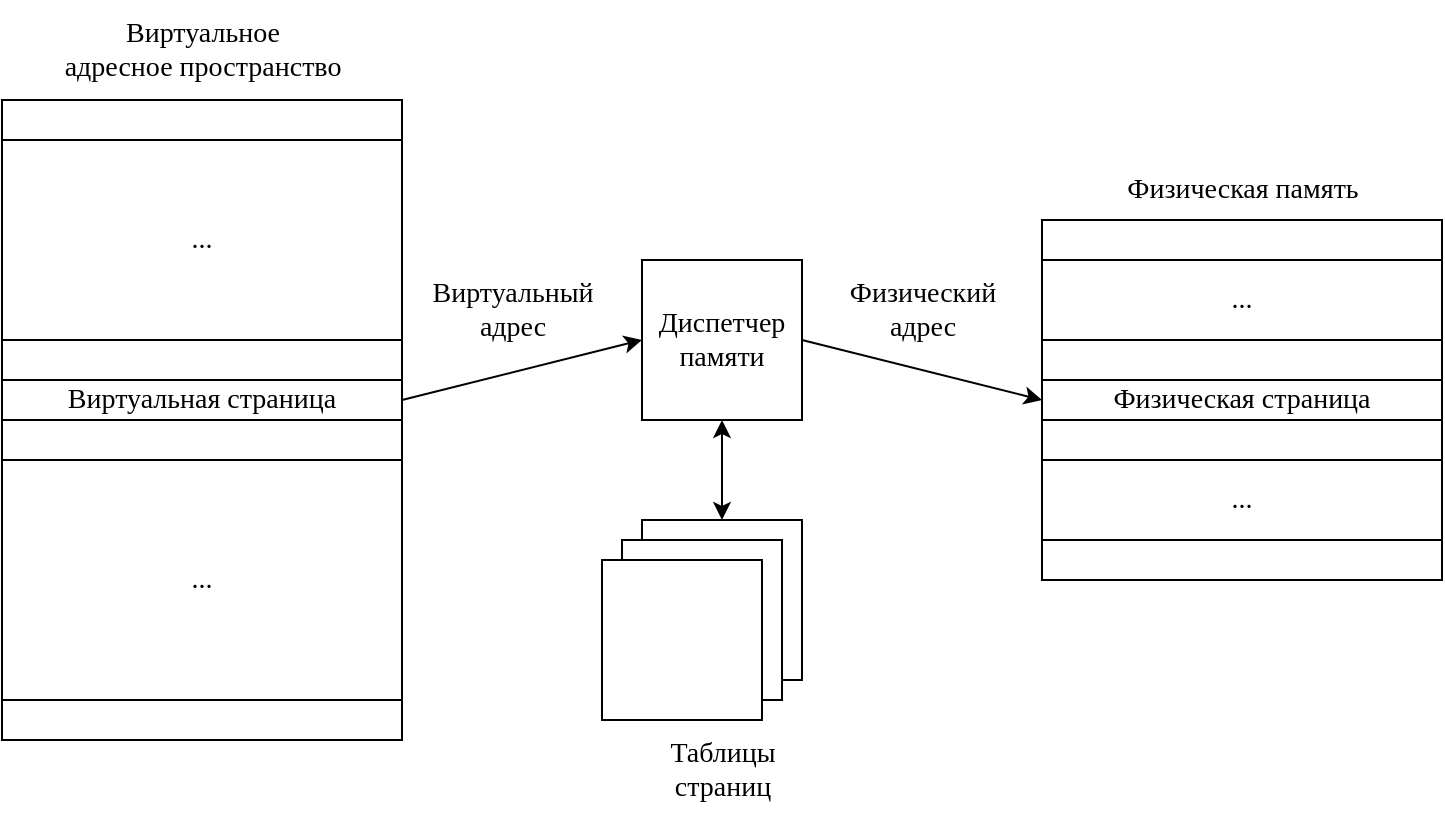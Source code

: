 <mxfile version="21.0.2" type="device"><diagram name="Страница 1" id="C5s4u0eAXixPh2OZCMHp"><mxGraphModel dx="978" dy="591" grid="1" gridSize="10" guides="1" tooltips="1" connect="1" arrows="1" fold="1" page="1" pageScale="1" pageWidth="800" pageHeight="450" math="0" shadow="0"><root><mxCell id="0"/><mxCell id="1" parent="0"/><mxCell id="uFB5_yezrqYTlGzp89d3-5" value="" style="rounded=0;whiteSpace=wrap;html=1;" vertex="1" parent="1"><mxGeometry x="40" y="70" width="200" height="320" as="geometry"/></mxCell><mxCell id="uFB5_yezrqYTlGzp89d3-6" value="" style="rounded=0;whiteSpace=wrap;html=1;fontFamily=Times New Roman;fontSize=14;" vertex="1" parent="1"><mxGeometry x="40" y="70" width="200" height="20" as="geometry"/></mxCell><mxCell id="uFB5_yezrqYTlGzp89d3-7" value="Физическая память" style="text;html=1;align=center;verticalAlign=middle;resizable=0;points=[];autosize=1;strokeColor=none;fillColor=none;fontFamily=Times New Roman;fontSize=14;" vertex="1" parent="1"><mxGeometry x="590" y="100" width="140" height="30" as="geometry"/></mxCell><mxCell id="uFB5_yezrqYTlGzp89d3-21" value="Виртуальное &lt;br&gt;адресное пространство" style="text;html=1;align=center;verticalAlign=middle;resizable=0;points=[];autosize=1;strokeColor=none;fillColor=none;fontFamily=Times New Roman;fontSize=14;" vertex="1" parent="1"><mxGeometry x="60" y="20" width="160" height="50" as="geometry"/></mxCell><mxCell id="uFB5_yezrqYTlGzp89d3-34" value="..." style="rounded=0;whiteSpace=wrap;html=1;fontFamily=Times New Roman;fontSize=14;" vertex="1" parent="1"><mxGeometry x="40" y="90" width="200" height="100" as="geometry"/></mxCell><mxCell id="uFB5_yezrqYTlGzp89d3-44" style="rounded=0;orthogonalLoop=1;jettySize=auto;html=1;exitX=1;exitY=0.5;exitDx=0;exitDy=0;entryX=0;entryY=0.5;entryDx=0;entryDy=0;" edge="1" parent="1" source="uFB5_yezrqYTlGzp89d3-35" target="uFB5_yezrqYTlGzp89d3-42"><mxGeometry relative="1" as="geometry"/></mxCell><mxCell id="uFB5_yezrqYTlGzp89d3-35" value="Виртуальная страница" style="rounded=0;whiteSpace=wrap;html=1;fontFamily=Times New Roman;fontSize=14;" vertex="1" parent="1"><mxGeometry x="40" y="210" width="200" height="20" as="geometry"/></mxCell><mxCell id="uFB5_yezrqYTlGzp89d3-36" value="" style="rounded=0;whiteSpace=wrap;html=1;fontFamily=Times New Roman;fontSize=14;" vertex="1" parent="1"><mxGeometry x="40" y="370" width="200" height="20" as="geometry"/></mxCell><mxCell id="uFB5_yezrqYTlGzp89d3-38" value="..." style="rounded=0;whiteSpace=wrap;html=1;fontFamily=Times New Roman;fontSize=14;" vertex="1" parent="1"><mxGeometry x="40" y="250" width="200" height="120" as="geometry"/></mxCell><mxCell id="uFB5_yezrqYTlGzp89d3-39" value="" style="rounded=0;whiteSpace=wrap;html=1;fontFamily=Times New Roman;fontSize=14;" vertex="1" parent="1"><mxGeometry x="40" y="230" width="200" height="20" as="geometry"/></mxCell><mxCell id="uFB5_yezrqYTlGzp89d3-40" value="" style="rounded=0;whiteSpace=wrap;html=1;fontFamily=Times New Roman;fontSize=14;" vertex="1" parent="1"><mxGeometry x="40" y="190" width="200" height="20" as="geometry"/></mxCell><mxCell id="uFB5_yezrqYTlGzp89d3-69" style="rounded=0;orthogonalLoop=1;jettySize=auto;html=1;exitX=1;exitY=0.5;exitDx=0;exitDy=0;entryX=0;entryY=0.5;entryDx=0;entryDy=0;" edge="1" parent="1" source="uFB5_yezrqYTlGzp89d3-42" target="uFB5_yezrqYTlGzp89d3-61"><mxGeometry relative="1" as="geometry"/></mxCell><mxCell id="uFB5_yezrqYTlGzp89d3-42" value="Диспетчер памяти" style="rounded=0;whiteSpace=wrap;html=1;fontFamily=Times New Roman;fontSize=14;" vertex="1" parent="1"><mxGeometry x="360" y="150" width="80" height="80" as="geometry"/></mxCell><mxCell id="uFB5_yezrqYTlGzp89d3-45" value="" style="whiteSpace=wrap;html=1;aspect=fixed;" vertex="1" parent="1"><mxGeometry x="360" y="280" width="80" height="80" as="geometry"/></mxCell><mxCell id="uFB5_yezrqYTlGzp89d3-46" value="" style="whiteSpace=wrap;html=1;aspect=fixed;" vertex="1" parent="1"><mxGeometry x="350" y="290" width="80" height="80" as="geometry"/></mxCell><mxCell id="uFB5_yezrqYTlGzp89d3-47" value="" style="whiteSpace=wrap;html=1;aspect=fixed;" vertex="1" parent="1"><mxGeometry x="340" y="300" width="80" height="80" as="geometry"/></mxCell><mxCell id="uFB5_yezrqYTlGzp89d3-48" value="Таблицы&lt;br&gt;страниц" style="text;html=1;align=center;verticalAlign=middle;resizable=0;points=[];autosize=1;strokeColor=none;fillColor=none;fontFamily=Times New Roman;fontSize=14;" vertex="1" parent="1"><mxGeometry x="360" y="380" width="80" height="50" as="geometry"/></mxCell><mxCell id="uFB5_yezrqYTlGzp89d3-49" value="" style="endArrow=classic;startArrow=classic;html=1;rounded=0;entryX=0.5;entryY=1;entryDx=0;entryDy=0;exitX=0.5;exitY=0;exitDx=0;exitDy=0;" edge="1" parent="1" source="uFB5_yezrqYTlGzp89d3-45" target="uFB5_yezrqYTlGzp89d3-42"><mxGeometry width="50" height="50" relative="1" as="geometry"><mxPoint x="380" y="380" as="sourcePoint"/><mxPoint x="400" y="290" as="targetPoint"/></mxGeometry></mxCell><mxCell id="uFB5_yezrqYTlGzp89d3-58" value="" style="rounded=0;whiteSpace=wrap;html=1;" vertex="1" parent="1"><mxGeometry x="560" y="130" width="200" height="180" as="geometry"/></mxCell><mxCell id="uFB5_yezrqYTlGzp89d3-59" value="" style="rounded=0;whiteSpace=wrap;html=1;fontFamily=Times New Roman;fontSize=14;" vertex="1" parent="1"><mxGeometry x="560" y="130" width="200" height="20" as="geometry"/></mxCell><mxCell id="uFB5_yezrqYTlGzp89d3-60" value="..." style="rounded=0;whiteSpace=wrap;html=1;fontFamily=Times New Roman;fontSize=14;" vertex="1" parent="1"><mxGeometry x="560" y="150" width="200" height="40" as="geometry"/></mxCell><mxCell id="uFB5_yezrqYTlGzp89d3-61" value="Физическая страница" style="rounded=0;whiteSpace=wrap;html=1;fontFamily=Times New Roman;fontSize=14;" vertex="1" parent="1"><mxGeometry x="560" y="210" width="200" height="20" as="geometry"/></mxCell><mxCell id="uFB5_yezrqYTlGzp89d3-62" value="" style="rounded=0;whiteSpace=wrap;html=1;fontFamily=Times New Roman;fontSize=14;" vertex="1" parent="1"><mxGeometry x="560" y="290" width="200" height="20" as="geometry"/></mxCell><mxCell id="uFB5_yezrqYTlGzp89d3-63" value="..." style="rounded=0;whiteSpace=wrap;html=1;fontFamily=Times New Roman;fontSize=14;" vertex="1" parent="1"><mxGeometry x="560" y="250" width="200" height="40" as="geometry"/></mxCell><mxCell id="uFB5_yezrqYTlGzp89d3-64" value="" style="rounded=0;whiteSpace=wrap;html=1;fontFamily=Times New Roman;fontSize=14;" vertex="1" parent="1"><mxGeometry x="560" y="230" width="200" height="20" as="geometry"/></mxCell><mxCell id="uFB5_yezrqYTlGzp89d3-65" value="" style="rounded=0;whiteSpace=wrap;html=1;fontFamily=Times New Roman;fontSize=14;" vertex="1" parent="1"><mxGeometry x="560" y="190" width="200" height="20" as="geometry"/></mxCell><mxCell id="uFB5_yezrqYTlGzp89d3-66" value="Виртуальный&lt;br&gt;адрес" style="text;html=1;align=center;verticalAlign=middle;resizable=0;points=[];autosize=1;strokeColor=none;fillColor=none;fontFamily=Times New Roman;fontSize=14;" vertex="1" parent="1"><mxGeometry x="245" y="150" width="100" height="50" as="geometry"/></mxCell><mxCell id="uFB5_yezrqYTlGzp89d3-71" value="Физический&lt;br&gt;адрес" style="text;html=1;align=center;verticalAlign=middle;resizable=0;points=[];autosize=1;strokeColor=none;fillColor=none;fontFamily=Times New Roman;fontSize=14;" vertex="1" parent="1"><mxGeometry x="450" y="150" width="100" height="50" as="geometry"/></mxCell></root></mxGraphModel></diagram></mxfile>